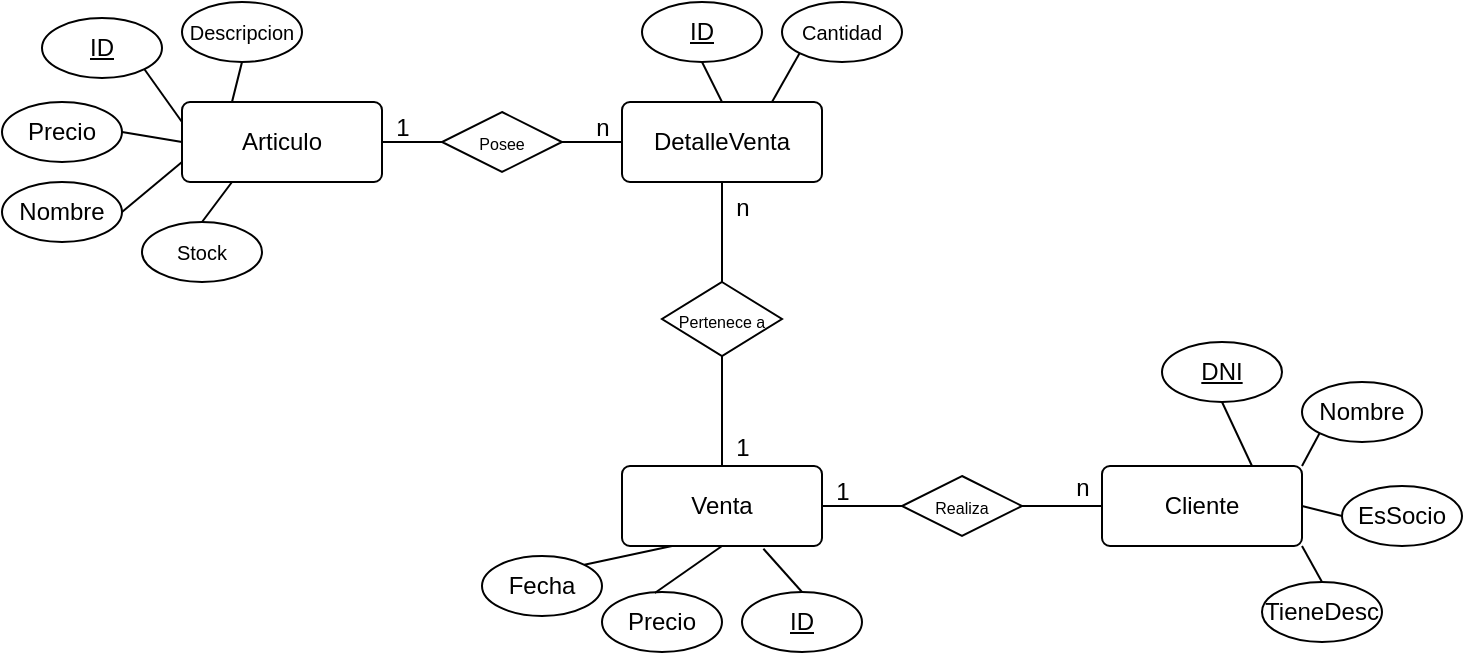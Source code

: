 <mxfile version="23.1.2" type="device" pages="2">
  <diagram name="Muebleria" id="wJ7QF7s8F_oYUU9hEWDZ">
    <mxGraphModel dx="1573" dy="1496" grid="1" gridSize="10" guides="1" tooltips="1" connect="1" arrows="1" fold="1" page="1" pageScale="1" pageWidth="827" pageHeight="1169" math="0" shadow="0">
      <root>
        <mxCell id="0" />
        <mxCell id="1" parent="0" />
        <mxCell id="-jycC6za24I7dfzX1nY1-1" value="Articulo" style="rounded=1;arcSize=10;whiteSpace=wrap;html=1;align=center;" vertex="1" parent="1">
          <mxGeometry x="-240" y="-100" width="100" height="40" as="geometry" />
        </mxCell>
        <mxCell id="-jycC6za24I7dfzX1nY1-2" value="Venta" style="rounded=1;arcSize=10;whiteSpace=wrap;html=1;align=center;" vertex="1" parent="1">
          <mxGeometry x="-20" y="82" width="100" height="40" as="geometry" />
        </mxCell>
        <mxCell id="-jycC6za24I7dfzX1nY1-3" value="Cliente" style="rounded=1;arcSize=10;whiteSpace=wrap;html=1;align=center;" vertex="1" parent="1">
          <mxGeometry x="220" y="82" width="100" height="40" as="geometry" />
        </mxCell>
        <mxCell id="-jycC6za24I7dfzX1nY1-8" value="&lt;font style=&quot;font-size: 8px;&quot;&gt;Realiza&lt;/font&gt;" style="shape=rhombus;perimeter=rhombusPerimeter;whiteSpace=wrap;html=1;align=center;" vertex="1" parent="1">
          <mxGeometry x="120" y="87" width="60" height="30" as="geometry" />
        </mxCell>
        <mxCell id="-jycC6za24I7dfzX1nY1-14" value="&lt;u&gt;DNI&lt;/u&gt;" style="ellipse;whiteSpace=wrap;html=1;align=center;" vertex="1" parent="1">
          <mxGeometry x="250" y="20" width="60" height="30" as="geometry" />
        </mxCell>
        <mxCell id="-jycC6za24I7dfzX1nY1-15" value="Nombre" style="ellipse;whiteSpace=wrap;html=1;align=center;" vertex="1" parent="1">
          <mxGeometry x="320" y="40" width="60" height="30" as="geometry" />
        </mxCell>
        <mxCell id="-jycC6za24I7dfzX1nY1-16" value="EsSocio" style="ellipse;whiteSpace=wrap;html=1;align=center;" vertex="1" parent="1">
          <mxGeometry x="340" y="92" width="60" height="30" as="geometry" />
        </mxCell>
        <mxCell id="-jycC6za24I7dfzX1nY1-17" value="TieneDesc" style="ellipse;whiteSpace=wrap;html=1;align=center;" vertex="1" parent="1">
          <mxGeometry x="300" y="140" width="60" height="30" as="geometry" />
        </mxCell>
        <mxCell id="-jycC6za24I7dfzX1nY1-20" value="" style="endArrow=none;html=1;rounded=0;entryX=0.75;entryY=0;entryDx=0;entryDy=0;exitX=0.5;exitY=1;exitDx=0;exitDy=0;" edge="1" parent="1" source="-jycC6za24I7dfzX1nY1-14" target="-jycC6za24I7dfzX1nY1-3">
          <mxGeometry relative="1" as="geometry">
            <mxPoint x="70" y="112" as="sourcePoint" />
            <mxPoint x="230" y="112" as="targetPoint" />
          </mxGeometry>
        </mxCell>
        <mxCell id="-jycC6za24I7dfzX1nY1-21" value="" style="endArrow=none;html=1;rounded=0;entryX=1;entryY=0;entryDx=0;entryDy=0;exitX=0;exitY=1;exitDx=0;exitDy=0;" edge="1" parent="1" source="-jycC6za24I7dfzX1nY1-15" target="-jycC6za24I7dfzX1nY1-3">
          <mxGeometry relative="1" as="geometry">
            <mxPoint x="290" y="60" as="sourcePoint" />
            <mxPoint x="305" y="92" as="targetPoint" />
          </mxGeometry>
        </mxCell>
        <mxCell id="-jycC6za24I7dfzX1nY1-22" value="" style="endArrow=none;html=1;rounded=0;entryX=1;entryY=0.5;entryDx=0;entryDy=0;exitX=0;exitY=0.5;exitDx=0;exitDy=0;" edge="1" parent="1" source="-jycC6za24I7dfzX1nY1-16" target="-jycC6za24I7dfzX1nY1-3">
          <mxGeometry relative="1" as="geometry">
            <mxPoint x="339" y="76" as="sourcePoint" />
            <mxPoint x="330" y="92" as="targetPoint" />
          </mxGeometry>
        </mxCell>
        <mxCell id="-jycC6za24I7dfzX1nY1-23" value="" style="endArrow=none;html=1;rounded=0;entryX=1;entryY=1;entryDx=0;entryDy=0;exitX=0.5;exitY=0;exitDx=0;exitDy=0;" edge="1" parent="1" source="-jycC6za24I7dfzX1nY1-17" target="-jycC6za24I7dfzX1nY1-3">
          <mxGeometry relative="1" as="geometry">
            <mxPoint x="350" y="117" as="sourcePoint" />
            <mxPoint x="330" y="112" as="targetPoint" />
          </mxGeometry>
        </mxCell>
        <mxCell id="-jycC6za24I7dfzX1nY1-25" value="&lt;u&gt;ID&lt;/u&gt;" style="ellipse;whiteSpace=wrap;html=1;align=center;" vertex="1" parent="1">
          <mxGeometry x="-310" y="-142" width="60" height="30" as="geometry" />
        </mxCell>
        <mxCell id="-jycC6za24I7dfzX1nY1-27" value="" style="endArrow=none;html=1;rounded=0;entryX=1;entryY=1;entryDx=0;entryDy=0;exitX=0;exitY=0.25;exitDx=0;exitDy=0;" edge="1" parent="1" source="-jycC6za24I7dfzX1nY1-1" target="-jycC6za24I7dfzX1nY1-25">
          <mxGeometry relative="1" as="geometry">
            <mxPoint x="-205" y="-90" as="sourcePoint" />
            <mxPoint x="-210" y="-122" as="targetPoint" />
          </mxGeometry>
        </mxCell>
        <mxCell id="-jycC6za24I7dfzX1nY1-28" value="Precio" style="ellipse;whiteSpace=wrap;html=1;align=center;" vertex="1" parent="1">
          <mxGeometry x="-330" y="-100" width="60" height="30" as="geometry" />
        </mxCell>
        <mxCell id="-jycC6za24I7dfzX1nY1-30" value="" style="endArrow=none;html=1;rounded=0;entryX=1;entryY=0.5;entryDx=0;entryDy=0;exitX=0;exitY=0.5;exitDx=0;exitDy=0;" edge="1" parent="1" source="-jycC6za24I7dfzX1nY1-1" target="-jycC6za24I7dfzX1nY1-28">
          <mxGeometry relative="1" as="geometry">
            <mxPoint x="-230" y="-90" as="sourcePoint" />
            <mxPoint x="-249" y="-106" as="targetPoint" />
          </mxGeometry>
        </mxCell>
        <mxCell id="-jycC6za24I7dfzX1nY1-31" value="Fecha" style="ellipse;whiteSpace=wrap;html=1;align=center;" vertex="1" parent="1">
          <mxGeometry x="-90" y="127" width="60" height="30" as="geometry" />
        </mxCell>
        <mxCell id="-jycC6za24I7dfzX1nY1-33" value="&lt;font style=&quot;font-size: 12px;&quot;&gt;Precio&lt;/font&gt;" style="ellipse;whiteSpace=wrap;html=1;align=center;" vertex="1" parent="1">
          <mxGeometry x="-30" y="145" width="60" height="30" as="geometry" />
        </mxCell>
        <mxCell id="-jycC6za24I7dfzX1nY1-34" value="&lt;u&gt;ID&lt;/u&gt;" style="ellipse;whiteSpace=wrap;html=1;align=center;" vertex="1" parent="1">
          <mxGeometry x="40" y="145" width="60" height="30" as="geometry" />
        </mxCell>
        <mxCell id="-jycC6za24I7dfzX1nY1-35" value="" style="endArrow=none;html=1;rounded=0;entryX=0.707;entryY=1.034;entryDx=0;entryDy=0;exitX=0.5;exitY=0;exitDx=0;exitDy=0;entryPerimeter=0;" edge="1" parent="1" source="-jycC6za24I7dfzX1nY1-34" target="-jycC6za24I7dfzX1nY1-2">
          <mxGeometry relative="1" as="geometry">
            <mxPoint x="20" y="45" as="sourcePoint" />
            <mxPoint x="20" y="95" as="targetPoint" />
          </mxGeometry>
        </mxCell>
        <mxCell id="-jycC6za24I7dfzX1nY1-36" value="" style="endArrow=none;html=1;rounded=0;entryX=0.44;entryY=0.017;entryDx=0;entryDy=0;exitX=0.5;exitY=1;exitDx=0;exitDy=0;entryPerimeter=0;" edge="1" parent="1" source="-jycC6za24I7dfzX1nY1-2" target="-jycC6za24I7dfzX1nY1-33">
          <mxGeometry relative="1" as="geometry">
            <mxPoint x="90" y="160" as="sourcePoint" />
            <mxPoint x="70" y="135" as="targetPoint" />
          </mxGeometry>
        </mxCell>
        <mxCell id="-jycC6za24I7dfzX1nY1-38" value="" style="endArrow=none;html=1;rounded=0;entryX=1;entryY=0;entryDx=0;entryDy=0;exitX=0.25;exitY=1;exitDx=0;exitDy=0;" edge="1" parent="1" source="-jycC6za24I7dfzX1nY1-2" target="-jycC6za24I7dfzX1nY1-31">
          <mxGeometry relative="1" as="geometry">
            <mxPoint x="-29" y="159" as="sourcePoint" />
            <mxPoint x="-5" y="135" as="targetPoint" />
          </mxGeometry>
        </mxCell>
        <mxCell id="-jycC6za24I7dfzX1nY1-41" value="Nombre" style="ellipse;whiteSpace=wrap;html=1;align=center;" vertex="1" parent="1">
          <mxGeometry x="-330" y="-60" width="60" height="30" as="geometry" />
        </mxCell>
        <mxCell id="-jycC6za24I7dfzX1nY1-42" value="" style="endArrow=none;html=1;rounded=0;entryX=1;entryY=0.5;entryDx=0;entryDy=0;exitX=0;exitY=0.75;exitDx=0;exitDy=0;" edge="1" parent="1" source="-jycC6za24I7dfzX1nY1-1" target="-jycC6za24I7dfzX1nY1-41">
          <mxGeometry relative="1" as="geometry">
            <mxPoint x="-230" y="-70" as="sourcePoint" />
            <mxPoint x="-260" y="-75" as="targetPoint" />
          </mxGeometry>
        </mxCell>
        <mxCell id="-jycC6za24I7dfzX1nY1-44" value="DetalleVenta" style="rounded=1;arcSize=10;whiteSpace=wrap;html=1;align=center;" vertex="1" parent="1">
          <mxGeometry x="-20" y="-100" width="100" height="40" as="geometry" />
        </mxCell>
        <mxCell id="-jycC6za24I7dfzX1nY1-45" value="&lt;font style=&quot;font-size: 10px;&quot;&gt;Descripcion&lt;/font&gt;" style="ellipse;whiteSpace=wrap;html=1;align=center;" vertex="1" parent="1">
          <mxGeometry x="-240" y="-150" width="60" height="30" as="geometry" />
        </mxCell>
        <mxCell id="-jycC6za24I7dfzX1nY1-46" value="" style="endArrow=none;html=1;rounded=0;entryX=0.5;entryY=1;entryDx=0;entryDy=0;exitX=0.25;exitY=0;exitDx=0;exitDy=0;" edge="1" parent="1" source="-jycC6za24I7dfzX1nY1-1" target="-jycC6za24I7dfzX1nY1-45">
          <mxGeometry relative="1" as="geometry">
            <mxPoint x="-230" y="-80" as="sourcePoint" />
            <mxPoint x="-249" y="-106" as="targetPoint" />
          </mxGeometry>
        </mxCell>
        <mxCell id="-jycC6za24I7dfzX1nY1-47" value="&lt;font style=&quot;font-size: 12px;&quot;&gt;&lt;u&gt;ID&lt;/u&gt;&lt;/font&gt;" style="ellipse;whiteSpace=wrap;html=1;align=center;" vertex="1" parent="1">
          <mxGeometry x="-10" y="-150" width="60" height="30" as="geometry" />
        </mxCell>
        <mxCell id="-jycC6za24I7dfzX1nY1-48" value="&lt;font style=&quot;font-size: 10px;&quot;&gt;Cantidad&lt;/font&gt;" style="ellipse;whiteSpace=wrap;html=1;align=center;" vertex="1" parent="1">
          <mxGeometry x="60" y="-150" width="60" height="30" as="geometry" />
        </mxCell>
        <mxCell id="-jycC6za24I7dfzX1nY1-49" value="" style="endArrow=none;html=1;rounded=0;entryX=0.5;entryY=1;entryDx=0;entryDy=0;exitX=0.5;exitY=0;exitDx=0;exitDy=0;" edge="1" parent="1" source="-jycC6za24I7dfzX1nY1-44" target="-jycC6za24I7dfzX1nY1-47">
          <mxGeometry relative="1" as="geometry">
            <mxPoint x="-205" y="-90" as="sourcePoint" />
            <mxPoint x="-200" y="-110" as="targetPoint" />
          </mxGeometry>
        </mxCell>
        <mxCell id="-jycC6za24I7dfzX1nY1-50" value="" style="endArrow=none;html=1;rounded=0;entryX=0;entryY=1;entryDx=0;entryDy=0;exitX=0.75;exitY=0;exitDx=0;exitDy=0;" edge="1" parent="1" source="-jycC6za24I7dfzX1nY1-44" target="-jycC6za24I7dfzX1nY1-48">
          <mxGeometry relative="1" as="geometry">
            <mxPoint x="40" y="-90" as="sourcePoint" />
            <mxPoint x="30" y="-110" as="targetPoint" />
          </mxGeometry>
        </mxCell>
        <mxCell id="-jycC6za24I7dfzX1nY1-51" value="&lt;font style=&quot;font-size: 10px;&quot;&gt;Stock&lt;/font&gt;" style="ellipse;whiteSpace=wrap;html=1;align=center;" vertex="1" parent="1">
          <mxGeometry x="-260" y="-40" width="60" height="30" as="geometry" />
        </mxCell>
        <mxCell id="-jycC6za24I7dfzX1nY1-52" value="" style="endArrow=none;html=1;rounded=0;entryX=0.5;entryY=0;entryDx=0;entryDy=0;exitX=0.25;exitY=1;exitDx=0;exitDy=0;" edge="1" parent="1" source="-jycC6za24I7dfzX1nY1-1" target="-jycC6za24I7dfzX1nY1-51">
          <mxGeometry relative="1" as="geometry">
            <mxPoint x="-230" y="-60" as="sourcePoint" />
            <mxPoint x="-260" y="-35" as="targetPoint" />
          </mxGeometry>
        </mxCell>
        <mxCell id="-jycC6za24I7dfzX1nY1-53" value="" style="endArrow=none;html=1;rounded=0;entryX=0.5;entryY=0;entryDx=0;entryDy=0;exitX=0.5;exitY=1;exitDx=0;exitDy=0;" edge="1" parent="1" source="-jycC6za24I7dfzX1nY1-44" target="-jycC6za24I7dfzX1nY1-2">
          <mxGeometry relative="1" as="geometry">
            <mxPoint x="-205" y="-50" as="sourcePoint" />
            <mxPoint x="-220" y="-30" as="targetPoint" />
          </mxGeometry>
        </mxCell>
        <mxCell id="-jycC6za24I7dfzX1nY1-54" value="" style="endArrow=none;html=1;rounded=0;entryX=0;entryY=0.5;entryDx=0;entryDy=0;exitX=1;exitY=0.5;exitDx=0;exitDy=0;" edge="1" parent="1" source="-jycC6za24I7dfzX1nY1-58" target="-jycC6za24I7dfzX1nY1-44">
          <mxGeometry relative="1" as="geometry">
            <mxPoint x="40" y="-50" as="sourcePoint" />
            <mxPoint x="40" y="87" as="targetPoint" />
          </mxGeometry>
        </mxCell>
        <mxCell id="-jycC6za24I7dfzX1nY1-55" value="" style="endArrow=none;html=1;rounded=0;entryX=0;entryY=0.5;entryDx=0;entryDy=0;exitX=1;exitY=0.5;exitDx=0;exitDy=0;" edge="1" parent="1" target="-jycC6za24I7dfzX1nY1-8">
          <mxGeometry relative="1" as="geometry">
            <mxPoint x="80" y="102" as="sourcePoint" />
            <mxPoint x="-10" y="-65" as="targetPoint" />
          </mxGeometry>
        </mxCell>
        <mxCell id="-jycC6za24I7dfzX1nY1-56" value="" style="endArrow=none;html=1;rounded=0;entryX=0;entryY=0.5;entryDx=0;entryDy=0;exitX=1;exitY=0.5;exitDx=0;exitDy=0;" edge="1" parent="1" source="-jycC6za24I7dfzX1nY1-8" target="-jycC6za24I7dfzX1nY1-3">
          <mxGeometry relative="1" as="geometry">
            <mxPoint x="194" y="112" as="sourcePoint" />
            <mxPoint x="144" y="117" as="targetPoint" />
          </mxGeometry>
        </mxCell>
        <mxCell id="-jycC6za24I7dfzX1nY1-57" value="&lt;font style=&quot;font-size: 8px;&quot;&gt;Pertenece a&lt;/font&gt;" style="shape=rhombus;perimeter=rhombusPerimeter;whiteSpace=wrap;html=1;align=center;" vertex="1" parent="1">
          <mxGeometry y="-10" width="60" height="37" as="geometry" />
        </mxCell>
        <mxCell id="-jycC6za24I7dfzX1nY1-59" value="" style="endArrow=none;html=1;rounded=0;entryX=0;entryY=0.5;entryDx=0;entryDy=0;exitX=1;exitY=0.5;exitDx=0;exitDy=0;" edge="1" parent="1" source="-jycC6za24I7dfzX1nY1-1" target="-jycC6za24I7dfzX1nY1-58">
          <mxGeometry relative="1" as="geometry">
            <mxPoint x="-140" y="-80" as="sourcePoint" />
            <mxPoint x="-20" y="-80" as="targetPoint" />
          </mxGeometry>
        </mxCell>
        <mxCell id="-jycC6za24I7dfzX1nY1-58" value="&lt;font style=&quot;font-size: 8px;&quot;&gt;Posee&lt;/font&gt;" style="shape=rhombus;perimeter=rhombusPerimeter;whiteSpace=wrap;html=1;align=center;" vertex="1" parent="1">
          <mxGeometry x="-110" y="-95" width="60" height="30" as="geometry" />
        </mxCell>
        <mxCell id="-jycC6za24I7dfzX1nY1-60" value="n" style="text;html=1;align=center;verticalAlign=middle;resizable=0;points=[];autosize=1;strokeColor=none;fillColor=none;" vertex="1" parent="1">
          <mxGeometry x="195" y="78" width="30" height="30" as="geometry" />
        </mxCell>
        <mxCell id="-jycC6za24I7dfzX1nY1-62" value="1" style="text;html=1;align=center;verticalAlign=middle;resizable=0;points=[];autosize=1;strokeColor=none;fillColor=none;" vertex="1" parent="1">
          <mxGeometry x="25" y="58" width="30" height="30" as="geometry" />
        </mxCell>
        <mxCell id="-jycC6za24I7dfzX1nY1-63" value="n" style="text;html=1;align=center;verticalAlign=middle;resizable=0;points=[];autosize=1;strokeColor=none;fillColor=none;" vertex="1" parent="1">
          <mxGeometry x="25" y="-62" width="30" height="30" as="geometry" />
        </mxCell>
        <mxCell id="-jycC6za24I7dfzX1nY1-64" value="1" style="text;html=1;align=center;verticalAlign=middle;resizable=0;points=[];autosize=1;strokeColor=none;fillColor=none;" vertex="1" parent="1">
          <mxGeometry x="-145" y="-102" width="30" height="30" as="geometry" />
        </mxCell>
        <mxCell id="-jycC6za24I7dfzX1nY1-65" value="n" style="text;html=1;align=center;verticalAlign=middle;resizable=0;points=[];autosize=1;strokeColor=none;fillColor=none;" vertex="1" parent="1">
          <mxGeometry x="-45" y="-102" width="30" height="30" as="geometry" />
        </mxCell>
        <mxCell id="-jycC6za24I7dfzX1nY1-66" value="1" style="text;html=1;align=center;verticalAlign=middle;resizable=0;points=[];autosize=1;strokeColor=none;fillColor=none;" vertex="1" parent="1">
          <mxGeometry x="75" y="80" width="30" height="30" as="geometry" />
        </mxCell>
      </root>
    </mxGraphModel>
  </diagram>
  <diagram id="6v_Q5E6_rwVUmFWHLVqw" name="Página-2">
    <mxGraphModel dx="1194" dy="523" grid="1" gridSize="10" guides="1" tooltips="1" connect="1" arrows="1" fold="1" page="1" pageScale="1" pageWidth="827" pageHeight="1169" math="0" shadow="0">
      <root>
        <mxCell id="0" />
        <mxCell id="1" parent="0" />
      </root>
    </mxGraphModel>
  </diagram>
</mxfile>
